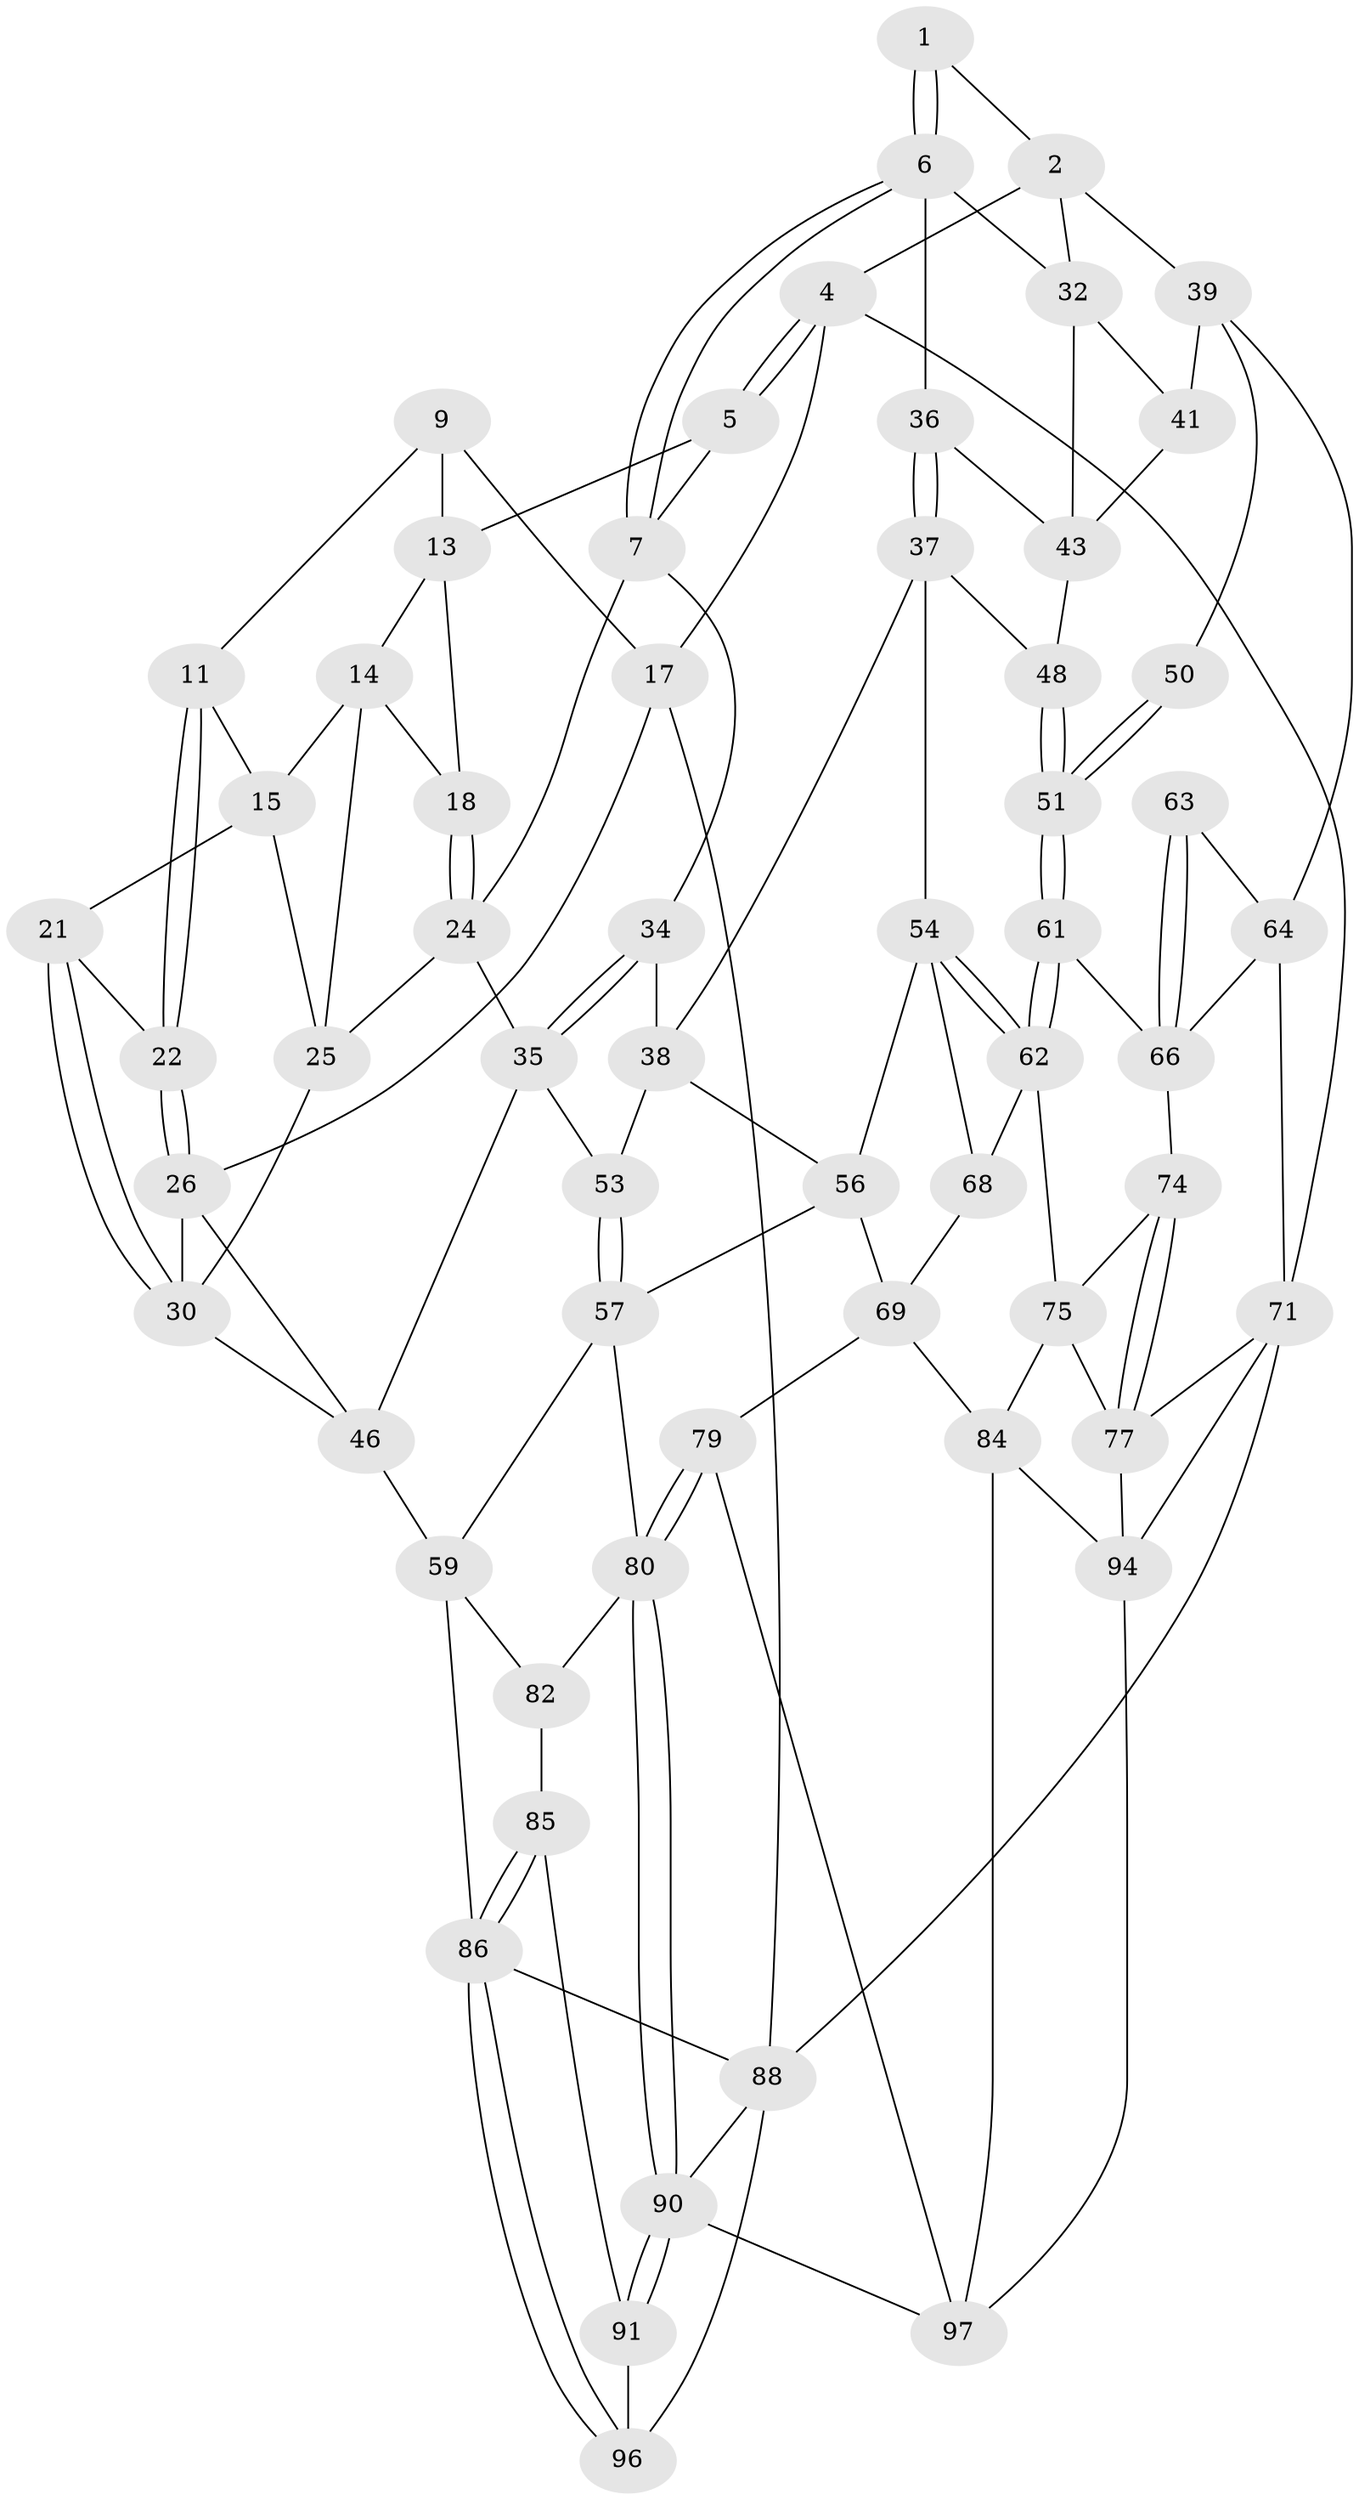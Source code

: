// original degree distribution, {3: 0.0392156862745098, 4: 0.24509803921568626, 5: 0.45098039215686275, 6: 0.2647058823529412}
// Generated by graph-tools (version 1.1) at 2025/38/02/21/25 10:38:57]
// undirected, 60 vertices, 130 edges
graph export_dot {
graph [start="1"]
  node [color=gray90,style=filled];
  1 [pos="+0.8324516520834052+0.043536971527050966"];
  2 [pos="+0.9942194819018499+0.039179505272206525",super="+3"];
  4 [pos="+1+0"];
  5 [pos="+0.5968860109921003+0",super="+8"];
  6 [pos="+0.6577649037518726+0.10357138799235373",super="+33"];
  7 [pos="+0.6141661939708797+0.015008208325876567",super="+23"];
  9 [pos="+0.3291636446708997+0",super="+10"];
  11 [pos="+0.09087629637839896+0.04712154340543049",super="+12"];
  13 [pos="+0.3950699949773328+0",super="+16"];
  14 [pos="+0.258396660148662+0.04546458220810824",super="+19"];
  15 [pos="+0.19835079221132187+0.100404042706705",super="+20"];
  17 [pos="+0+0"];
  18 [pos="+0.380215107588927+0.11521044682061063"];
  21 [pos="+0.14000958542778044+0.15841828129567098"];
  22 [pos="+0.07210286322747007+0.1353146542894498"];
  24 [pos="+0.3997580297872313+0.1616992452418504",super="+28"];
  25 [pos="+0.24945904231282606+0.17945178982191884",super="+29"];
  26 [pos="+0.0031689949530477593+0.17220025458396898",super="+27"];
  30 [pos="+0.14067197282874688+0.25592384803516016",super="+31"];
  32 [pos="+0.8668586343209803+0.15710265168903007",super="+42"];
  34 [pos="+0.5559501183676588+0.30750123770315385"];
  35 [pos="+0.3289317672911373+0.36267756839042864",super="+45"];
  36 [pos="+0.6505466268227582+0.18668521558909895"];
  37 [pos="+0.5804454982166398+0.3102145982425833",super="+49"];
  38 [pos="+0.5759414194118636+0.3107842833067624",super="+52"];
  39 [pos="+1+0.38602013749894365",super="+40"];
  41 [pos="+0.8976250906214301+0.3026579022068027"];
  43 [pos="+0.767890620641495+0.2494495493354911",super="+44"];
  46 [pos="+0.11292542937266872+0.3816951503511577",super="+47"];
  48 [pos="+0.7526846253779987+0.41507016415899173"];
  50 [pos="+0.918603961623113+0.4731536820108997"];
  51 [pos="+0.8067496072681197+0.49532935873629685"];
  53 [pos="+0.35676813292917253+0.5548074718338349"];
  54 [pos="+0.6336279996073172+0.45010188070618834",super="+55"];
  56 [pos="+0.5836969255013543+0.5287483040368078",super="+67"];
  57 [pos="+0.35549435823075853+0.5612563617830044",super="+58"];
  59 [pos="+0.16376799168471673+0.6220602433515441",super="+60"];
  61 [pos="+0.7868499581613819+0.5903625904583708"];
  62 [pos="+0.741886494686138+0.6177875431901754",super="+70"];
  63 [pos="+0.9206511312212886+0.5698306769956716"];
  64 [pos="+0.9615805642860542+0.6248510244824355",super="+65"];
  66 [pos="+0.7943309451717818+0.595300139012358",super="+73"];
  68 [pos="+0.6552006875131313+0.6483848109865927"];
  69 [pos="+0.49194336322991045+0.6786754688522247",super="+78"];
  71 [pos="+1+1",super="+72"];
  74 [pos="+0.882492837386144+0.7563293574233415"];
  75 [pos="+0.7213273013147763+0.7824129491623385",super="+76"];
  77 [pos="+1+0.8677622549329904",super="+93"];
  79 [pos="+0.4074249587480846+0.8550454984754504"];
  80 [pos="+0.35769535622170423+0.8621160316795514",super="+81"];
  82 [pos="+0.23443860906990807+0.7725449832256739",super="+83"];
  84 [pos="+0.5601017478007061+0.8120856281026396",super="+95"];
  85 [pos="+0.14174219131234073+0.8260841893376728",super="+89"];
  86 [pos="+0+0.8538799280977664",super="+87"];
  88 [pos="+0+1",super="+101"];
  90 [pos="+0.34814873535411944+0.8739649470413166",super="+100"];
  91 [pos="+0.28160294166612215+0.8979272642963992",super="+92"];
  94 [pos="+0.6851058908732797+0.9894074586495656",super="+102"];
  96 [pos="+0.16132820334157258+0.9018901401174086",super="+98"];
  97 [pos="+0.4645743269570761+0.914258531862125",super="+99"];
  1 -- 2;
  1 -- 6;
  1 -- 6;
  2 -- 32;
  2 -- 4;
  2 -- 39;
  4 -- 5;
  4 -- 5;
  4 -- 17;
  4 -- 71;
  5 -- 7;
  5 -- 13;
  6 -- 7;
  6 -- 7;
  6 -- 32;
  6 -- 36;
  7 -- 24;
  7 -- 34;
  9 -- 13;
  9 -- 11;
  9 -- 17;
  11 -- 22;
  11 -- 22;
  11 -- 15;
  13 -- 14;
  13 -- 18;
  14 -- 15;
  14 -- 25;
  14 -- 18;
  15 -- 25;
  15 -- 21;
  17 -- 88;
  17 -- 26;
  18 -- 24;
  18 -- 24;
  21 -- 22;
  21 -- 30;
  21 -- 30;
  22 -- 26;
  22 -- 26;
  24 -- 25;
  24 -- 35;
  25 -- 30;
  26 -- 30;
  26 -- 46;
  30 -- 46;
  32 -- 41;
  32 -- 43;
  34 -- 35;
  34 -- 35;
  34 -- 38;
  35 -- 53;
  35 -- 46;
  36 -- 37;
  36 -- 37;
  36 -- 43;
  37 -- 38;
  37 -- 48;
  37 -- 54;
  38 -- 56;
  38 -- 53;
  39 -- 41;
  39 -- 50;
  39 -- 64;
  41 -- 43;
  43 -- 48;
  46 -- 59;
  48 -- 51;
  48 -- 51;
  50 -- 51;
  50 -- 51;
  51 -- 61;
  51 -- 61;
  53 -- 57;
  53 -- 57;
  54 -- 62;
  54 -- 62;
  54 -- 56;
  54 -- 68;
  56 -- 57;
  56 -- 69;
  57 -- 59;
  57 -- 80;
  59 -- 82;
  59 -- 86;
  61 -- 62;
  61 -- 62;
  61 -- 66;
  62 -- 75;
  62 -- 68;
  63 -- 64;
  63 -- 66;
  63 -- 66;
  64 -- 66;
  64 -- 71;
  66 -- 74;
  68 -- 69;
  69 -- 84;
  69 -- 79;
  71 -- 88;
  71 -- 77;
  71 -- 94;
  74 -- 75;
  74 -- 77;
  74 -- 77;
  75 -- 84;
  75 -- 77;
  77 -- 94;
  79 -- 80;
  79 -- 80;
  79 -- 97;
  80 -- 90;
  80 -- 90;
  80 -- 82;
  82 -- 85 [weight=2];
  84 -- 97;
  84 -- 94;
  85 -- 86;
  85 -- 86;
  85 -- 91;
  86 -- 96;
  86 -- 96;
  86 -- 88;
  88 -- 90;
  88 -- 96;
  90 -- 91;
  90 -- 91;
  90 -- 97;
  91 -- 96 [weight=2];
  94 -- 97;
}
